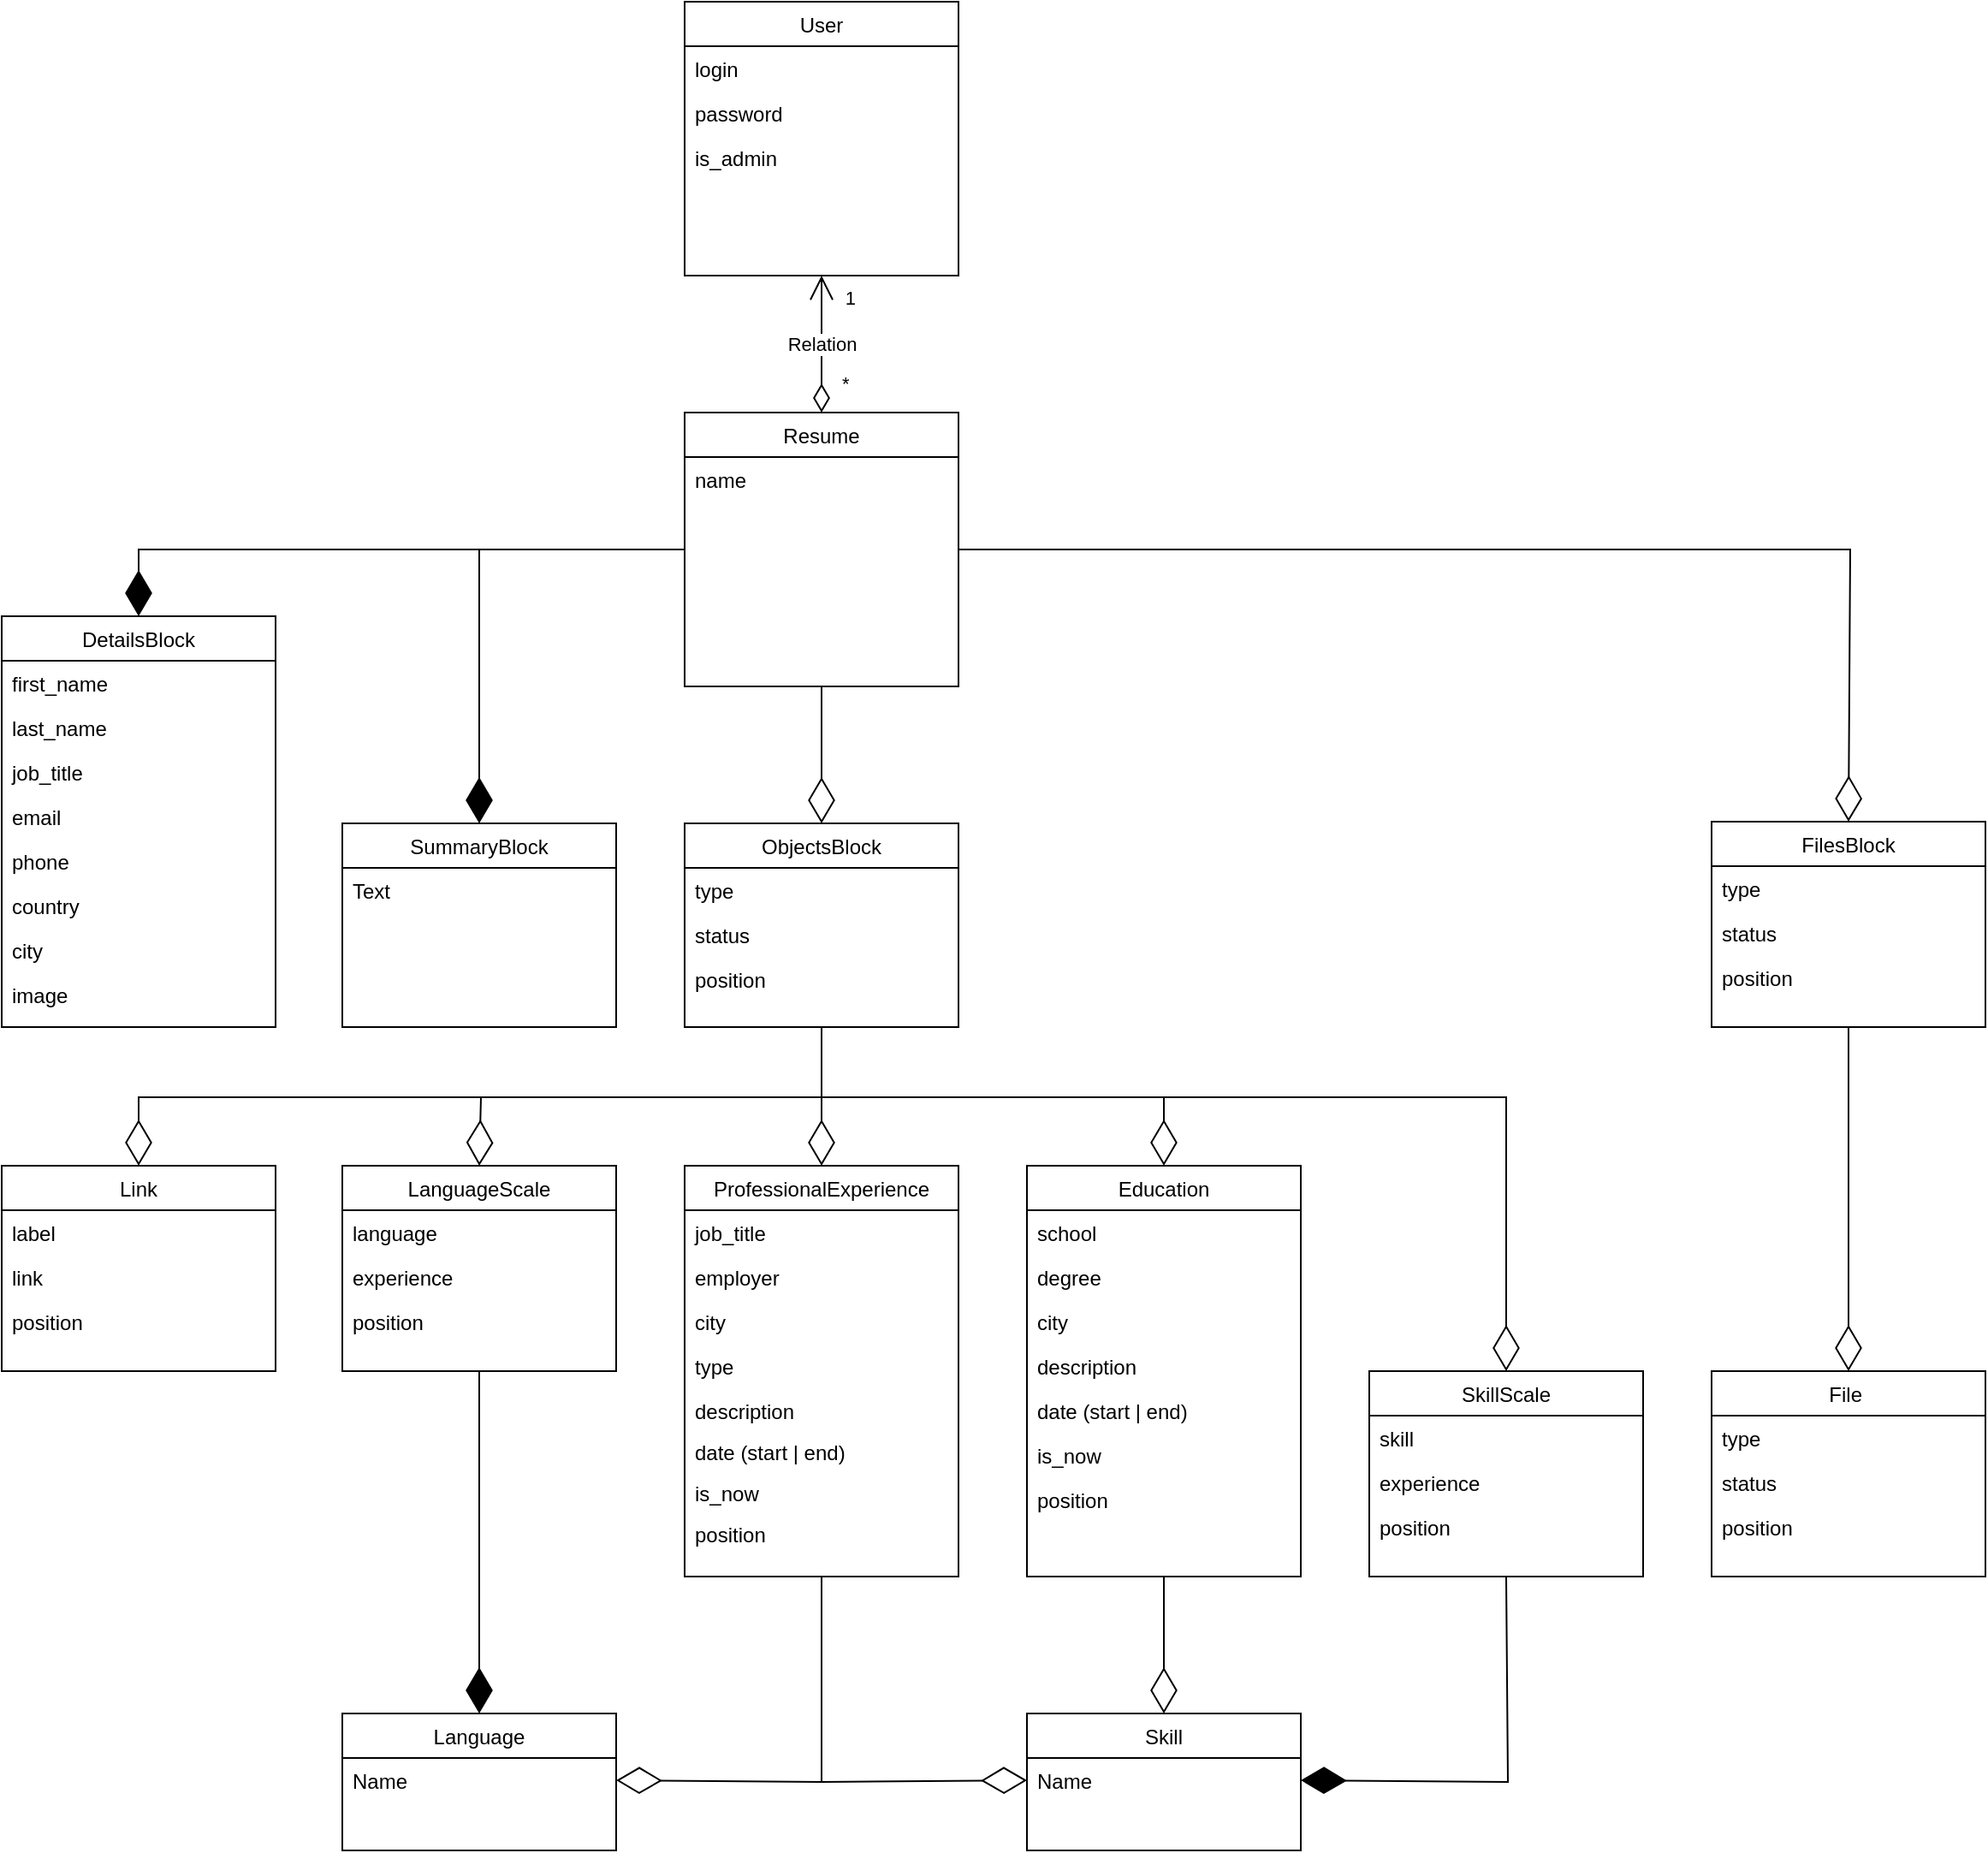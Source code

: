 <mxfile version="25.0.2">
  <diagram id="C5RBs43oDa-KdzZeNtuy" name="Page-1">
    <mxGraphModel dx="2041" dy="1688" grid="1" gridSize="10" guides="1" tooltips="1" connect="1" arrows="1" fold="1" page="1" pageScale="1" pageWidth="827" pageHeight="1169" math="0" shadow="0">
      <root>
        <mxCell id="WIyWlLk6GJQsqaUBKTNV-0" />
        <mxCell id="WIyWlLk6GJQsqaUBKTNV-1" parent="WIyWlLk6GJQsqaUBKTNV-0" />
        <mxCell id="V65fHBaaVteIED3OypRB-6" value="User" style="swimlane;fontStyle=0;align=center;verticalAlign=top;childLayout=stackLayout;horizontal=1;startSize=26;horizontalStack=0;resizeParent=1;resizeLast=0;collapsible=1;marginBottom=0;rounded=0;shadow=0;strokeWidth=1;" parent="WIyWlLk6GJQsqaUBKTNV-1" vertex="1">
          <mxGeometry x="1279" y="40" width="160" height="160" as="geometry">
            <mxRectangle x="550" y="140" width="160" height="26" as="alternateBounds" />
          </mxGeometry>
        </mxCell>
        <mxCell id="V65fHBaaVteIED3OypRB-61" value="login" style="text;align=left;verticalAlign=top;spacingLeft=4;spacingRight=4;overflow=hidden;rotatable=0;points=[[0,0.5],[1,0.5]];portConstraint=eastwest;" parent="V65fHBaaVteIED3OypRB-6" vertex="1">
          <mxGeometry y="26" width="160" height="26" as="geometry" />
        </mxCell>
        <mxCell id="V65fHBaaVteIED3OypRB-60" value="password&#xa;" style="text;align=left;verticalAlign=top;spacingLeft=4;spacingRight=4;overflow=hidden;rotatable=0;points=[[0,0.5],[1,0.5]];portConstraint=eastwest;" parent="V65fHBaaVteIED3OypRB-6" vertex="1">
          <mxGeometry y="52" width="160" height="26" as="geometry" />
        </mxCell>
        <mxCell id="U6FEHs5bo7RZBYcH6yPw-68" value="is_admin" style="text;align=left;verticalAlign=top;spacingLeft=4;spacingRight=4;overflow=hidden;rotatable=0;points=[[0,0.5],[1,0.5]];portConstraint=eastwest;" parent="V65fHBaaVteIED3OypRB-6" vertex="1">
          <mxGeometry y="78" width="160" height="26" as="geometry" />
        </mxCell>
        <mxCell id="V65fHBaaVteIED3OypRB-77" value="Resume" style="swimlane;fontStyle=0;align=center;verticalAlign=top;childLayout=stackLayout;horizontal=1;startSize=26;horizontalStack=0;resizeParent=1;resizeLast=0;collapsible=1;marginBottom=0;rounded=0;shadow=0;strokeWidth=1;" parent="WIyWlLk6GJQsqaUBKTNV-1" vertex="1">
          <mxGeometry x="1279" y="280" width="160" height="160" as="geometry">
            <mxRectangle x="550" y="140" width="160" height="26" as="alternateBounds" />
          </mxGeometry>
        </mxCell>
        <mxCell id="22" value="name" style="text;align=left;verticalAlign=top;spacingLeft=4;spacingRight=4;overflow=hidden;rotatable=0;points=[[0,0.5],[1,0.5]];portConstraint=eastwest;" parent="V65fHBaaVteIED3OypRB-77" vertex="1">
          <mxGeometry y="26" width="160" height="26" as="geometry" />
        </mxCell>
        <mxCell id="-glm21ERxLBGJcdbhRGN-22" value="Language" style="swimlane;fontStyle=0;align=center;verticalAlign=top;childLayout=stackLayout;horizontal=1;startSize=26;horizontalStack=0;resizeParent=1;resizeLast=0;collapsible=1;marginBottom=0;rounded=0;shadow=0;strokeWidth=1;" parent="WIyWlLk6GJQsqaUBKTNV-1" vertex="1">
          <mxGeometry x="1079" y="1040" width="160" height="80" as="geometry">
            <mxRectangle x="550" y="140" width="160" height="26" as="alternateBounds" />
          </mxGeometry>
        </mxCell>
        <mxCell id="-glm21ERxLBGJcdbhRGN-23" value="Name" style="text;align=left;verticalAlign=top;spacingLeft=4;spacingRight=4;overflow=hidden;rotatable=0;points=[[0,0.5],[1,0.5]];portConstraint=eastwest;" parent="-glm21ERxLBGJcdbhRGN-22" vertex="1">
          <mxGeometry y="26" width="160" height="26" as="geometry" />
        </mxCell>
        <mxCell id="bQ8_OdMRhu5xaPLjSpSk-35" value="Skill" style="swimlane;fontStyle=0;align=center;verticalAlign=top;childLayout=stackLayout;horizontal=1;startSize=26;horizontalStack=0;resizeParent=1;resizeLast=0;collapsible=1;marginBottom=0;rounded=0;shadow=0;strokeWidth=1;" parent="WIyWlLk6GJQsqaUBKTNV-1" vertex="1">
          <mxGeometry x="1479" y="1040" width="160" height="80" as="geometry">
            <mxRectangle x="550" y="140" width="160" height="26" as="alternateBounds" />
          </mxGeometry>
        </mxCell>
        <mxCell id="bQ8_OdMRhu5xaPLjSpSk-37" value="Name" style="text;align=left;verticalAlign=top;spacingLeft=4;spacingRight=4;overflow=hidden;rotatable=0;points=[[0,0.5],[1,0.5]];portConstraint=eastwest;" parent="bQ8_OdMRhu5xaPLjSpSk-35" vertex="1">
          <mxGeometry y="26" width="160" height="26" as="geometry" />
        </mxCell>
        <mxCell id="U6FEHs5bo7RZBYcH6yPw-22" value="DetailsBlock" style="swimlane;fontStyle=0;align=center;verticalAlign=top;childLayout=stackLayout;horizontal=1;startSize=26;horizontalStack=0;resizeParent=1;resizeLast=0;collapsible=1;marginBottom=0;rounded=0;shadow=0;strokeWidth=1;" parent="WIyWlLk6GJQsqaUBKTNV-1" vertex="1">
          <mxGeometry x="880" y="399" width="160" height="240" as="geometry">
            <mxRectangle x="550" y="140" width="160" height="26" as="alternateBounds" />
          </mxGeometry>
        </mxCell>
        <mxCell id="U6FEHs5bo7RZBYcH6yPw-24" value="first_name" style="text;align=left;verticalAlign=top;spacingLeft=4;spacingRight=4;overflow=hidden;rotatable=0;points=[[0,0.5],[1,0.5]];portConstraint=eastwest;" parent="U6FEHs5bo7RZBYcH6yPw-22" vertex="1">
          <mxGeometry y="26" width="160" height="26" as="geometry" />
        </mxCell>
        <mxCell id="U6FEHs5bo7RZBYcH6yPw-25" value="last_name" style="text;align=left;verticalAlign=top;spacingLeft=4;spacingRight=4;overflow=hidden;rotatable=0;points=[[0,0.5],[1,0.5]];portConstraint=eastwest;" parent="U6FEHs5bo7RZBYcH6yPw-22" vertex="1">
          <mxGeometry y="52" width="160" height="26" as="geometry" />
        </mxCell>
        <mxCell id="U6FEHs5bo7RZBYcH6yPw-60" value="job_title" style="text;align=left;verticalAlign=top;spacingLeft=4;spacingRight=4;overflow=hidden;rotatable=0;points=[[0,0.5],[1,0.5]];portConstraint=eastwest;" parent="U6FEHs5bo7RZBYcH6yPw-22" vertex="1">
          <mxGeometry y="78" width="160" height="26" as="geometry" />
        </mxCell>
        <mxCell id="U6FEHs5bo7RZBYcH6yPw-27" value="email" style="text;align=left;verticalAlign=top;spacingLeft=4;spacingRight=4;overflow=hidden;rotatable=0;points=[[0,0.5],[1,0.5]];portConstraint=eastwest;" parent="U6FEHs5bo7RZBYcH6yPw-22" vertex="1">
          <mxGeometry y="104" width="160" height="26" as="geometry" />
        </mxCell>
        <mxCell id="U6FEHs5bo7RZBYcH6yPw-28" value="phone" style="text;align=left;verticalAlign=top;spacingLeft=4;spacingRight=4;overflow=hidden;rotatable=0;points=[[0,0.5],[1,0.5]];portConstraint=eastwest;" parent="U6FEHs5bo7RZBYcH6yPw-22" vertex="1">
          <mxGeometry y="130" width="160" height="26" as="geometry" />
        </mxCell>
        <mxCell id="U6FEHs5bo7RZBYcH6yPw-30" value="country" style="text;align=left;verticalAlign=top;spacingLeft=4;spacingRight=4;overflow=hidden;rotatable=0;points=[[0,0.5],[1,0.5]];portConstraint=eastwest;" parent="U6FEHs5bo7RZBYcH6yPw-22" vertex="1">
          <mxGeometry y="156" width="160" height="26" as="geometry" />
        </mxCell>
        <mxCell id="U6FEHs5bo7RZBYcH6yPw-29" value="city" style="text;align=left;verticalAlign=top;spacingLeft=4;spacingRight=4;overflow=hidden;rotatable=0;points=[[0,0.5],[1,0.5]];portConstraint=eastwest;" parent="U6FEHs5bo7RZBYcH6yPw-22" vertex="1">
          <mxGeometry y="182" width="160" height="26" as="geometry" />
        </mxCell>
        <mxCell id="7vSQ0jkNKa4rbxA_Yo0G-56" value="image" style="text;align=left;verticalAlign=top;spacingLeft=4;spacingRight=4;overflow=hidden;rotatable=0;points=[[0,0.5],[1,0.5]];portConstraint=eastwest;rounded=0;shadow=0;html=0;" vertex="1" parent="U6FEHs5bo7RZBYcH6yPw-22">
          <mxGeometry y="208" width="160" height="26" as="geometry" />
        </mxCell>
        <mxCell id="kgUmuc5MdxIJ9H4BEe2N-26" value="Link" style="swimlane;fontStyle=0;align=center;verticalAlign=top;childLayout=stackLayout;horizontal=1;startSize=26;horizontalStack=0;resizeParent=1;resizeLast=0;collapsible=1;marginBottom=0;rounded=0;shadow=0;strokeWidth=1;" parent="WIyWlLk6GJQsqaUBKTNV-1" vertex="1">
          <mxGeometry x="880" y="720" width="160" height="120" as="geometry">
            <mxRectangle x="550" y="140" width="160" height="26" as="alternateBounds" />
          </mxGeometry>
        </mxCell>
        <mxCell id="kgUmuc5MdxIJ9H4BEe2N-30" value="label" style="text;align=left;verticalAlign=top;spacingLeft=4;spacingRight=4;overflow=hidden;rotatable=0;points=[[0,0.5],[1,0.5]];portConstraint=eastwest;rounded=0;shadow=0;html=0;" parent="kgUmuc5MdxIJ9H4BEe2N-26" vertex="1">
          <mxGeometry y="26" width="160" height="26" as="geometry" />
        </mxCell>
        <mxCell id="kgUmuc5MdxIJ9H4BEe2N-31" value="link" style="text;align=left;verticalAlign=top;spacingLeft=4;spacingRight=4;overflow=hidden;rotatable=0;points=[[0,0.5],[1,0.5]];portConstraint=eastwest;rounded=0;shadow=0;html=0;" parent="kgUmuc5MdxIJ9H4BEe2N-26" vertex="1">
          <mxGeometry y="52" width="160" height="26" as="geometry" />
        </mxCell>
        <mxCell id="7vSQ0jkNKa4rbxA_Yo0G-66" value="position" style="text;align=left;verticalAlign=top;spacingLeft=4;spacingRight=4;overflow=hidden;rotatable=0;points=[[0,0.5],[1,0.5]];portConstraint=eastwest;" vertex="1" parent="kgUmuc5MdxIJ9H4BEe2N-26">
          <mxGeometry y="78" width="160" height="24" as="geometry" />
        </mxCell>
        <mxCell id="kgUmuc5MdxIJ9H4BEe2N-41" value="LanguageScale" style="swimlane;fontStyle=0;align=center;verticalAlign=top;childLayout=stackLayout;horizontal=1;startSize=26;horizontalStack=0;resizeParent=1;resizeLast=0;collapsible=1;marginBottom=0;rounded=0;shadow=0;strokeWidth=1;" parent="WIyWlLk6GJQsqaUBKTNV-1" vertex="1">
          <mxGeometry x="1079" y="720" width="160" height="120" as="geometry">
            <mxRectangle x="550" y="140" width="160" height="26" as="alternateBounds" />
          </mxGeometry>
        </mxCell>
        <mxCell id="kgUmuc5MdxIJ9H4BEe2N-42" value="language" style="text;align=left;verticalAlign=top;spacingLeft=4;spacingRight=4;overflow=hidden;rotatable=0;points=[[0,0.5],[1,0.5]];portConstraint=eastwest;" parent="kgUmuc5MdxIJ9H4BEe2N-41" vertex="1">
          <mxGeometry y="26" width="160" height="26" as="geometry" />
        </mxCell>
        <mxCell id="kgUmuc5MdxIJ9H4BEe2N-44" value="experience" style="text;align=left;verticalAlign=top;spacingLeft=4;spacingRight=4;overflow=hidden;rotatable=0;points=[[0,0.5],[1,0.5]];portConstraint=eastwest;" parent="kgUmuc5MdxIJ9H4BEe2N-41" vertex="1">
          <mxGeometry y="52" width="160" height="26" as="geometry" />
        </mxCell>
        <mxCell id="7vSQ0jkNKa4rbxA_Yo0G-67" value="position" style="text;align=left;verticalAlign=top;spacingLeft=4;spacingRight=4;overflow=hidden;rotatable=0;points=[[0,0.5],[1,0.5]];portConstraint=eastwest;" vertex="1" parent="kgUmuc5MdxIJ9H4BEe2N-41">
          <mxGeometry y="78" width="160" height="24" as="geometry" />
        </mxCell>
        <mxCell id="kgUmuc5MdxIJ9H4BEe2N-46" value="SkillScale" style="swimlane;fontStyle=0;align=center;verticalAlign=top;childLayout=stackLayout;horizontal=1;startSize=26;horizontalStack=0;resizeParent=1;resizeLast=0;collapsible=1;marginBottom=0;rounded=0;shadow=0;strokeWidth=1;" parent="WIyWlLk6GJQsqaUBKTNV-1" vertex="1">
          <mxGeometry x="1679" y="840" width="160" height="120" as="geometry">
            <mxRectangle x="550" y="140" width="160" height="26" as="alternateBounds" />
          </mxGeometry>
        </mxCell>
        <mxCell id="kgUmuc5MdxIJ9H4BEe2N-47" value="skill" style="text;align=left;verticalAlign=top;spacingLeft=4;spacingRight=4;overflow=hidden;rotatable=0;points=[[0,0.5],[1,0.5]];portConstraint=eastwest;" parent="kgUmuc5MdxIJ9H4BEe2N-46" vertex="1">
          <mxGeometry y="26" width="160" height="26" as="geometry" />
        </mxCell>
        <mxCell id="kgUmuc5MdxIJ9H4BEe2N-48" value="experience" style="text;align=left;verticalAlign=top;spacingLeft=4;spacingRight=4;overflow=hidden;rotatable=0;points=[[0,0.5],[1,0.5]];portConstraint=eastwest;" parent="kgUmuc5MdxIJ9H4BEe2N-46" vertex="1">
          <mxGeometry y="52" width="160" height="26" as="geometry" />
        </mxCell>
        <mxCell id="7vSQ0jkNKa4rbxA_Yo0G-60" value="position" style="text;align=left;verticalAlign=top;spacingLeft=4;spacingRight=4;overflow=hidden;rotatable=0;points=[[0,0.5],[1,0.5]];portConstraint=eastwest;rounded=0;shadow=0;html=0;" vertex="1" parent="kgUmuc5MdxIJ9H4BEe2N-46">
          <mxGeometry y="78" width="160" height="26" as="geometry" />
        </mxCell>
        <mxCell id="kgUmuc5MdxIJ9H4BEe2N-52" value="Education" style="swimlane;fontStyle=0;align=center;verticalAlign=top;childLayout=stackLayout;horizontal=1;startSize=26;horizontalStack=0;resizeParent=1;resizeLast=0;collapsible=1;marginBottom=0;rounded=0;shadow=0;strokeWidth=1;" parent="WIyWlLk6GJQsqaUBKTNV-1" vertex="1">
          <mxGeometry x="1479" y="720" width="160" height="240" as="geometry">
            <mxRectangle x="550" y="140" width="160" height="26" as="alternateBounds" />
          </mxGeometry>
        </mxCell>
        <mxCell id="bQ8_OdMRhu5xaPLjSpSk-62" value="school" style="text;align=left;verticalAlign=top;spacingLeft=4;spacingRight=4;overflow=hidden;rotatable=0;points=[[0,0.5],[1,0.5]];portConstraint=eastwest;" parent="kgUmuc5MdxIJ9H4BEe2N-52" vertex="1">
          <mxGeometry y="26" width="160" height="26" as="geometry" />
        </mxCell>
        <mxCell id="kgUmuc5MdxIJ9H4BEe2N-71" value="degree" style="text;align=left;verticalAlign=top;spacingLeft=4;spacingRight=4;overflow=hidden;rotatable=0;points=[[0,0.5],[1,0.5]];portConstraint=eastwest;" parent="kgUmuc5MdxIJ9H4BEe2N-52" vertex="1">
          <mxGeometry y="52" width="160" height="26" as="geometry" />
        </mxCell>
        <mxCell id="bQ8_OdMRhu5xaPLjSpSk-67" value="city" style="text;align=left;verticalAlign=top;spacingLeft=4;spacingRight=4;overflow=hidden;rotatable=0;points=[[0,0.5],[1,0.5]];portConstraint=eastwest;" parent="kgUmuc5MdxIJ9H4BEe2N-52" vertex="1">
          <mxGeometry y="78" width="160" height="26" as="geometry" />
        </mxCell>
        <mxCell id="bQ8_OdMRhu5xaPLjSpSk-63" value="description" style="text;align=left;verticalAlign=top;spacingLeft=4;spacingRight=4;overflow=hidden;rotatable=0;points=[[0,0.5],[1,0.5]];portConstraint=eastwest;" parent="kgUmuc5MdxIJ9H4BEe2N-52" vertex="1">
          <mxGeometry y="104" width="160" height="26" as="geometry" />
        </mxCell>
        <mxCell id="bQ8_OdMRhu5xaPLjSpSk-61" value="date (start | end)" style="text;align=left;verticalAlign=top;spacingLeft=4;spacingRight=4;overflow=hidden;rotatable=0;points=[[0,0.5],[1,0.5]];portConstraint=eastwest;" parent="kgUmuc5MdxIJ9H4BEe2N-52" vertex="1">
          <mxGeometry y="130" width="160" height="26" as="geometry" />
        </mxCell>
        <mxCell id="bQ8_OdMRhu5xaPLjSpSk-68" value="is_now" style="text;align=left;verticalAlign=top;spacingLeft=4;spacingRight=4;overflow=hidden;rotatable=0;points=[[0,0.5],[1,0.5]];portConstraint=eastwest;" parent="kgUmuc5MdxIJ9H4BEe2N-52" vertex="1">
          <mxGeometry y="156" width="160" height="26" as="geometry" />
        </mxCell>
        <mxCell id="bQ8_OdMRhu5xaPLjSpSk-69" value="position" style="text;align=left;verticalAlign=top;spacingLeft=4;spacingRight=4;overflow=hidden;rotatable=0;points=[[0,0.5],[1,0.5]];portConstraint=eastwest;" parent="kgUmuc5MdxIJ9H4BEe2N-52" vertex="1">
          <mxGeometry y="182" width="160" height="26" as="geometry" />
        </mxCell>
        <mxCell id="bQ8_OdMRhu5xaPLjSpSk-64" value=" " style="text;align=left;verticalAlign=top;spacingLeft=4;spacingRight=4;overflow=hidden;rotatable=0;points=[[0,0.5],[1,0.5]];portConstraint=eastwest;" parent="kgUmuc5MdxIJ9H4BEe2N-52" vertex="1">
          <mxGeometry y="208" width="160" height="26" as="geometry" />
        </mxCell>
        <mxCell id="kgUmuc5MdxIJ9H4BEe2N-88" value="ProfessionalExperience" style="swimlane;fontStyle=0;align=center;verticalAlign=top;childLayout=stackLayout;horizontal=1;startSize=26;horizontalStack=0;resizeParent=1;resizeLast=0;collapsible=1;marginBottom=0;rounded=0;shadow=0;strokeWidth=1;" parent="WIyWlLk6GJQsqaUBKTNV-1" vertex="1">
          <mxGeometry x="1279" y="720" width="160" height="240" as="geometry">
            <mxRectangle x="550" y="140" width="160" height="26" as="alternateBounds" />
          </mxGeometry>
        </mxCell>
        <mxCell id="kgUmuc5MdxIJ9H4BEe2N-89" value="job_title" style="text;align=left;verticalAlign=top;spacingLeft=4;spacingRight=4;overflow=hidden;rotatable=0;points=[[0,0.5],[1,0.5]];portConstraint=eastwest;" parent="kgUmuc5MdxIJ9H4BEe2N-88" vertex="1">
          <mxGeometry y="26" width="160" height="26" as="geometry" />
        </mxCell>
        <mxCell id="kgUmuc5MdxIJ9H4BEe2N-90" value="employer" style="text;align=left;verticalAlign=top;spacingLeft=4;spacingRight=4;overflow=hidden;rotatable=0;points=[[0,0.5],[1,0.5]];portConstraint=eastwest;" parent="kgUmuc5MdxIJ9H4BEe2N-88" vertex="1">
          <mxGeometry y="52" width="160" height="26" as="geometry" />
        </mxCell>
        <mxCell id="kgUmuc5MdxIJ9H4BEe2N-91" value="city" style="text;align=left;verticalAlign=top;spacingLeft=4;spacingRight=4;overflow=hidden;rotatable=0;points=[[0,0.5],[1,0.5]];portConstraint=eastwest;" parent="kgUmuc5MdxIJ9H4BEe2N-88" vertex="1">
          <mxGeometry y="78" width="160" height="26" as="geometry" />
        </mxCell>
        <mxCell id="kgUmuc5MdxIJ9H4BEe2N-92" value="type" style="text;align=left;verticalAlign=top;spacingLeft=4;spacingRight=4;overflow=hidden;rotatable=0;points=[[0,0.5],[1,0.5]];portConstraint=eastwest;" parent="kgUmuc5MdxIJ9H4BEe2N-88" vertex="1">
          <mxGeometry y="104" width="160" height="26" as="geometry" />
        </mxCell>
        <mxCell id="kgUmuc5MdxIJ9H4BEe2N-93" value="description" style="text;align=left;verticalAlign=top;spacingLeft=4;spacingRight=4;overflow=hidden;rotatable=0;points=[[0,0.5],[1,0.5]];portConstraint=eastwest;" parent="kgUmuc5MdxIJ9H4BEe2N-88" vertex="1">
          <mxGeometry y="130" width="160" height="24" as="geometry" />
        </mxCell>
        <mxCell id="7vSQ0jkNKa4rbxA_Yo0G-61" value="date (start | end)" style="text;align=left;verticalAlign=top;spacingLeft=4;spacingRight=4;overflow=hidden;rotatable=0;points=[[0,0.5],[1,0.5]];portConstraint=eastwest;" vertex="1" parent="kgUmuc5MdxIJ9H4BEe2N-88">
          <mxGeometry y="154" width="160" height="24" as="geometry" />
        </mxCell>
        <mxCell id="7vSQ0jkNKa4rbxA_Yo0G-62" value="is_now" style="text;align=left;verticalAlign=top;spacingLeft=4;spacingRight=4;overflow=hidden;rotatable=0;points=[[0,0.5],[1,0.5]];portConstraint=eastwest;" vertex="1" parent="kgUmuc5MdxIJ9H4BEe2N-88">
          <mxGeometry y="178" width="160" height="24" as="geometry" />
        </mxCell>
        <mxCell id="7vSQ0jkNKa4rbxA_Yo0G-64" value="position" style="text;align=left;verticalAlign=top;spacingLeft=4;spacingRight=4;overflow=hidden;rotatable=0;points=[[0,0.5],[1,0.5]];portConstraint=eastwest;" vertex="1" parent="kgUmuc5MdxIJ9H4BEe2N-88">
          <mxGeometry y="202" width="160" height="24" as="geometry" />
        </mxCell>
        <mxCell id="kgUmuc5MdxIJ9H4BEe2N-105" value="Relation" style="endArrow=open;html=1;endSize=12;startArrow=diamondThin;startSize=14;startFill=0;edgeStyle=orthogonalEdgeStyle;rounded=0;exitX=0.5;exitY=0;exitDx=0;exitDy=0;entryX=0.5;entryY=1;entryDx=0;entryDy=0;" parent="WIyWlLk6GJQsqaUBKTNV-1" source="V65fHBaaVteIED3OypRB-77" target="V65fHBaaVteIED3OypRB-6" edge="1">
          <mxGeometry relative="1" as="geometry">
            <mxPoint x="1419" y="250" as="sourcePoint" />
            <mxPoint x="1579" y="250" as="targetPoint" />
          </mxGeometry>
        </mxCell>
        <mxCell id="kgUmuc5MdxIJ9H4BEe2N-106" value="*" style="edgeLabel;resizable=0;html=1;align=left;verticalAlign=top;" parent="kgUmuc5MdxIJ9H4BEe2N-105" connectable="0" vertex="1">
          <mxGeometry x="-1" relative="1" as="geometry">
            <mxPoint x="10" y="-30" as="offset" />
          </mxGeometry>
        </mxCell>
        <mxCell id="kgUmuc5MdxIJ9H4BEe2N-107" value="1" style="edgeLabel;resizable=0;html=1;align=right;verticalAlign=top;" parent="kgUmuc5MdxIJ9H4BEe2N-105" connectable="0" vertex="1">
          <mxGeometry x="1" relative="1" as="geometry">
            <mxPoint x="20" as="offset" />
          </mxGeometry>
        </mxCell>
        <mxCell id="7vSQ0jkNKa4rbxA_Yo0G-48" value="FilesBlock" style="swimlane;fontStyle=0;align=center;verticalAlign=top;childLayout=stackLayout;horizontal=1;startSize=26;horizontalStack=0;resizeParent=1;resizeLast=0;collapsible=1;marginBottom=0;rounded=0;shadow=0;strokeWidth=1;" vertex="1" parent="WIyWlLk6GJQsqaUBKTNV-1">
          <mxGeometry x="1879" y="519" width="160" height="120" as="geometry">
            <mxRectangle x="550" y="140" width="160" height="26" as="alternateBounds" />
          </mxGeometry>
        </mxCell>
        <mxCell id="7vSQ0jkNKa4rbxA_Yo0G-49" value="type" style="text;align=left;verticalAlign=top;spacingLeft=4;spacingRight=4;overflow=hidden;rotatable=0;points=[[0,0.5],[1,0.5]];portConstraint=eastwest;rounded=0;shadow=0;html=0;" vertex="1" parent="7vSQ0jkNKa4rbxA_Yo0G-48">
          <mxGeometry y="26" width="160" height="26" as="geometry" />
        </mxCell>
        <mxCell id="7vSQ0jkNKa4rbxA_Yo0G-50" value="status" style="text;align=left;verticalAlign=top;spacingLeft=4;spacingRight=4;overflow=hidden;rotatable=0;points=[[0,0.5],[1,0.5]];portConstraint=eastwest;rounded=0;shadow=0;html=0;" vertex="1" parent="7vSQ0jkNKa4rbxA_Yo0G-48">
          <mxGeometry y="52" width="160" height="26" as="geometry" />
        </mxCell>
        <mxCell id="7vSQ0jkNKa4rbxA_Yo0G-51" value="position" style="text;align=left;verticalAlign=top;spacingLeft=4;spacingRight=4;overflow=hidden;rotatable=0;points=[[0,0.5],[1,0.5]];portConstraint=eastwest;rounded=0;shadow=0;html=0;" vertex="1" parent="7vSQ0jkNKa4rbxA_Yo0G-48">
          <mxGeometry y="78" width="160" height="26" as="geometry" />
        </mxCell>
        <mxCell id="7vSQ0jkNKa4rbxA_Yo0G-52" value="File " style="swimlane;fontStyle=0;align=center;verticalAlign=top;childLayout=stackLayout;horizontal=1;startSize=26;horizontalStack=0;resizeParent=1;resizeLast=0;collapsible=1;marginBottom=0;rounded=0;shadow=0;strokeWidth=1;" vertex="1" parent="WIyWlLk6GJQsqaUBKTNV-1">
          <mxGeometry x="1879" y="840" width="160" height="120" as="geometry">
            <mxRectangle x="550" y="140" width="160" height="26" as="alternateBounds" />
          </mxGeometry>
        </mxCell>
        <mxCell id="7vSQ0jkNKa4rbxA_Yo0G-53" value="type" style="text;align=left;verticalAlign=top;spacingLeft=4;spacingRight=4;overflow=hidden;rotatable=0;points=[[0,0.5],[1,0.5]];portConstraint=eastwest;rounded=0;shadow=0;html=0;" vertex="1" parent="7vSQ0jkNKa4rbxA_Yo0G-52">
          <mxGeometry y="26" width="160" height="26" as="geometry" />
        </mxCell>
        <mxCell id="7vSQ0jkNKa4rbxA_Yo0G-54" value="status" style="text;align=left;verticalAlign=top;spacingLeft=4;spacingRight=4;overflow=hidden;rotatable=0;points=[[0,0.5],[1,0.5]];portConstraint=eastwest;rounded=0;shadow=0;html=0;" vertex="1" parent="7vSQ0jkNKa4rbxA_Yo0G-52">
          <mxGeometry y="52" width="160" height="26" as="geometry" />
        </mxCell>
        <mxCell id="7vSQ0jkNKa4rbxA_Yo0G-55" value="position" style="text;align=left;verticalAlign=top;spacingLeft=4;spacingRight=4;overflow=hidden;rotatable=0;points=[[0,0.5],[1,0.5]];portConstraint=eastwest;rounded=0;shadow=0;html=0;" vertex="1" parent="7vSQ0jkNKa4rbxA_Yo0G-52">
          <mxGeometry y="78" width="160" height="26" as="geometry" />
        </mxCell>
        <mxCell id="7vSQ0jkNKa4rbxA_Yo0G-57" value="SummaryBlock" style="swimlane;fontStyle=0;align=center;verticalAlign=top;childLayout=stackLayout;horizontal=1;startSize=26;horizontalStack=0;resizeParent=1;resizeLast=0;collapsible=1;marginBottom=0;rounded=0;shadow=0;strokeWidth=1;" vertex="1" parent="WIyWlLk6GJQsqaUBKTNV-1">
          <mxGeometry x="1079" y="520" width="160" height="119" as="geometry">
            <mxRectangle x="550" y="140" width="160" height="26" as="alternateBounds" />
          </mxGeometry>
        </mxCell>
        <mxCell id="7vSQ0jkNKa4rbxA_Yo0G-58" value="Text" style="text;align=left;verticalAlign=top;spacingLeft=4;spacingRight=4;overflow=hidden;rotatable=0;points=[[0,0.5],[1,0.5]];portConstraint=eastwest;rounded=0;shadow=0;html=0;" vertex="1" parent="7vSQ0jkNKa4rbxA_Yo0G-57">
          <mxGeometry y="26" width="160" height="26" as="geometry" />
        </mxCell>
        <mxCell id="7vSQ0jkNKa4rbxA_Yo0G-43" value="ObjectsBlock" style="swimlane;fontStyle=0;align=center;verticalAlign=top;childLayout=stackLayout;horizontal=1;startSize=26;horizontalStack=0;resizeParent=1;resizeLast=0;collapsible=1;marginBottom=0;rounded=0;shadow=0;strokeWidth=1;" vertex="1" parent="WIyWlLk6GJQsqaUBKTNV-1">
          <mxGeometry x="1279" y="520" width="160" height="119" as="geometry">
            <mxRectangle x="550" y="140" width="160" height="26" as="alternateBounds" />
          </mxGeometry>
        </mxCell>
        <mxCell id="7vSQ0jkNKa4rbxA_Yo0G-44" value="type" style="text;align=left;verticalAlign=top;spacingLeft=4;spacingRight=4;overflow=hidden;rotatable=0;points=[[0,0.5],[1,0.5]];portConstraint=eastwest;rounded=0;shadow=0;html=0;" vertex="1" parent="7vSQ0jkNKa4rbxA_Yo0G-43">
          <mxGeometry y="26" width="160" height="26" as="geometry" />
        </mxCell>
        <mxCell id="7vSQ0jkNKa4rbxA_Yo0G-45" value="status" style="text;align=left;verticalAlign=top;spacingLeft=4;spacingRight=4;overflow=hidden;rotatable=0;points=[[0,0.5],[1,0.5]];portConstraint=eastwest;rounded=0;shadow=0;html=0;" vertex="1" parent="7vSQ0jkNKa4rbxA_Yo0G-43">
          <mxGeometry y="52" width="160" height="26" as="geometry" />
        </mxCell>
        <mxCell id="7vSQ0jkNKa4rbxA_Yo0G-46" value="position" style="text;align=left;verticalAlign=top;spacingLeft=4;spacingRight=4;overflow=hidden;rotatable=0;points=[[0,0.5],[1,0.5]];portConstraint=eastwest;rounded=0;shadow=0;html=0;" vertex="1" parent="7vSQ0jkNKa4rbxA_Yo0G-43">
          <mxGeometry y="78" width="160" height="26" as="geometry" />
        </mxCell>
        <mxCell id="7vSQ0jkNKa4rbxA_Yo0G-84" value="" style="endArrow=diamondThin;endFill=1;endSize=24;html=1;rounded=0;exitX=0;exitY=0.5;exitDx=0;exitDy=0;entryX=0.5;entryY=0;entryDx=0;entryDy=0;" edge="1" parent="WIyWlLk6GJQsqaUBKTNV-1" source="V65fHBaaVteIED3OypRB-77" target="U6FEHs5bo7RZBYcH6yPw-22">
          <mxGeometry width="160" relative="1" as="geometry">
            <mxPoint x="1040" y="310" as="sourcePoint" />
            <mxPoint x="1200" y="320" as="targetPoint" />
            <Array as="points">
              <mxPoint x="960" y="360" />
            </Array>
          </mxGeometry>
        </mxCell>
        <mxCell id="7vSQ0jkNKa4rbxA_Yo0G-85" value="" style="endArrow=diamondThin;endFill=1;endSize=24;html=1;rounded=0;exitX=0;exitY=0.5;exitDx=0;exitDy=0;entryX=0.5;entryY=0;entryDx=0;entryDy=0;" edge="1" parent="WIyWlLk6GJQsqaUBKTNV-1" source="V65fHBaaVteIED3OypRB-77" target="7vSQ0jkNKa4rbxA_Yo0G-57">
          <mxGeometry width="160" relative="1" as="geometry">
            <mxPoint x="1040" y="310" as="sourcePoint" />
            <mxPoint x="1200" y="320" as="targetPoint" />
            <Array as="points">
              <mxPoint x="1159" y="360" />
            </Array>
          </mxGeometry>
        </mxCell>
        <mxCell id="7vSQ0jkNKa4rbxA_Yo0G-86" value="" style="endArrow=diamondThin;endFill=0;endSize=24;html=1;rounded=0;exitX=0.5;exitY=1;exitDx=0;exitDy=0;entryX=0.5;entryY=0;entryDx=0;entryDy=0;" edge="1" parent="WIyWlLk6GJQsqaUBKTNV-1" source="V65fHBaaVteIED3OypRB-77" target="7vSQ0jkNKa4rbxA_Yo0G-43">
          <mxGeometry width="160" relative="1" as="geometry">
            <mxPoint x="1080" y="260" as="sourcePoint" />
            <mxPoint x="1240" y="260" as="targetPoint" />
          </mxGeometry>
        </mxCell>
        <mxCell id="7vSQ0jkNKa4rbxA_Yo0G-87" value="" style="endArrow=diamondThin;endFill=0;endSize=24;html=1;rounded=0;exitX=1;exitY=0.5;exitDx=0;exitDy=0;entryX=0.5;entryY=0;entryDx=0;entryDy=0;" edge="1" parent="WIyWlLk6GJQsqaUBKTNV-1" source="V65fHBaaVteIED3OypRB-77" target="7vSQ0jkNKa4rbxA_Yo0G-48">
          <mxGeometry width="160" relative="1" as="geometry">
            <mxPoint x="1080" y="260" as="sourcePoint" />
            <mxPoint x="1730" y="410" as="targetPoint" />
            <Array as="points">
              <mxPoint x="1960" y="360" />
            </Array>
          </mxGeometry>
        </mxCell>
        <mxCell id="7vSQ0jkNKa4rbxA_Yo0G-90" value="" style="endArrow=diamondThin;endFill=0;endSize=24;html=1;rounded=0;exitX=0.5;exitY=1;exitDx=0;exitDy=0;entryX=0.5;entryY=0;entryDx=0;entryDy=0;" edge="1" parent="WIyWlLk6GJQsqaUBKTNV-1" source="7vSQ0jkNKa4rbxA_Yo0G-48" target="7vSQ0jkNKa4rbxA_Yo0G-52">
          <mxGeometry width="160" relative="1" as="geometry">
            <mxPoint x="1080" y="260" as="sourcePoint" />
            <mxPoint x="1240" y="260" as="targetPoint" />
          </mxGeometry>
        </mxCell>
        <mxCell id="7vSQ0jkNKa4rbxA_Yo0G-91" value="" style="endArrow=diamondThin;endFill=0;endSize=24;html=1;rounded=0;exitX=0.5;exitY=1;exitDx=0;exitDy=0;entryX=0.5;entryY=0;entryDx=0;entryDy=0;" edge="1" parent="WIyWlLk6GJQsqaUBKTNV-1" source="7vSQ0jkNKa4rbxA_Yo0G-43" target="kgUmuc5MdxIJ9H4BEe2N-88">
          <mxGeometry width="160" relative="1" as="geometry">
            <mxPoint x="1080" y="260" as="sourcePoint" />
            <mxPoint x="1240" y="260" as="targetPoint" />
          </mxGeometry>
        </mxCell>
        <mxCell id="7vSQ0jkNKa4rbxA_Yo0G-92" value="" style="endArrow=diamondThin;endFill=0;endSize=24;html=1;rounded=0;exitX=0.5;exitY=1;exitDx=0;exitDy=0;entryX=0.5;entryY=0;entryDx=0;entryDy=0;" edge="1" parent="WIyWlLk6GJQsqaUBKTNV-1" source="7vSQ0jkNKa4rbxA_Yo0G-43" target="kgUmuc5MdxIJ9H4BEe2N-41">
          <mxGeometry width="160" relative="1" as="geometry">
            <mxPoint x="1090" y="270" as="sourcePoint" />
            <mxPoint x="1250" y="270" as="targetPoint" />
            <Array as="points">
              <mxPoint x="1359" y="680" />
              <mxPoint x="1160" y="680" />
            </Array>
          </mxGeometry>
        </mxCell>
        <mxCell id="7vSQ0jkNKa4rbxA_Yo0G-93" value="" style="endArrow=diamondThin;endFill=0;endSize=24;html=1;rounded=0;exitX=0.5;exitY=1;exitDx=0;exitDy=0;entryX=0.5;entryY=0;entryDx=0;entryDy=0;" edge="1" parent="WIyWlLk6GJQsqaUBKTNV-1" source="7vSQ0jkNKa4rbxA_Yo0G-43" target="kgUmuc5MdxIJ9H4BEe2N-26">
          <mxGeometry width="160" relative="1" as="geometry">
            <mxPoint x="1080" y="260" as="sourcePoint" />
            <mxPoint x="1240" y="260" as="targetPoint" />
            <Array as="points">
              <mxPoint x="1359" y="680" />
              <mxPoint x="960" y="680" />
            </Array>
          </mxGeometry>
        </mxCell>
        <mxCell id="7vSQ0jkNKa4rbxA_Yo0G-94" value="" style="endArrow=diamondThin;endFill=0;endSize=24;html=1;rounded=0;exitX=0.5;exitY=1;exitDx=0;exitDy=0;entryX=0.5;entryY=0;entryDx=0;entryDy=0;" edge="1" parent="WIyWlLk6GJQsqaUBKTNV-1" source="7vSQ0jkNKa4rbxA_Yo0G-43" target="kgUmuc5MdxIJ9H4BEe2N-52">
          <mxGeometry width="160" relative="1" as="geometry">
            <mxPoint x="1080" y="260" as="sourcePoint" />
            <mxPoint x="1240" y="260" as="targetPoint" />
            <Array as="points">
              <mxPoint x="1359" y="680" />
              <mxPoint x="1559" y="680" />
            </Array>
          </mxGeometry>
        </mxCell>
        <mxCell id="7vSQ0jkNKa4rbxA_Yo0G-95" value="" style="endArrow=diamondThin;endFill=0;endSize=24;html=1;rounded=0;exitX=0.5;exitY=1;exitDx=0;exitDy=0;entryX=0.5;entryY=0;entryDx=0;entryDy=0;" edge="1" parent="WIyWlLk6GJQsqaUBKTNV-1" source="7vSQ0jkNKa4rbxA_Yo0G-43" target="kgUmuc5MdxIJ9H4BEe2N-46">
          <mxGeometry width="160" relative="1" as="geometry">
            <mxPoint x="1080" y="260" as="sourcePoint" />
            <mxPoint x="1240" y="260" as="targetPoint" />
            <Array as="points">
              <mxPoint x="1359" y="680" />
              <mxPoint x="1759" y="680" />
            </Array>
          </mxGeometry>
        </mxCell>
        <mxCell id="7vSQ0jkNKa4rbxA_Yo0G-96" value="" style="endArrow=diamondThin;endFill=1;endSize=24;html=1;rounded=0;entryX=0.5;entryY=0;entryDx=0;entryDy=0;exitX=0.5;exitY=1;exitDx=0;exitDy=0;" edge="1" parent="WIyWlLk6GJQsqaUBKTNV-1" source="kgUmuc5MdxIJ9H4BEe2N-41" target="-glm21ERxLBGJcdbhRGN-22">
          <mxGeometry width="160" relative="1" as="geometry">
            <mxPoint x="1050" y="910" as="sourcePoint" />
            <mxPoint x="1210" y="920" as="targetPoint" />
          </mxGeometry>
        </mxCell>
        <mxCell id="7vSQ0jkNKa4rbxA_Yo0G-111" value="" style="endArrow=diamondThin;endFill=0;endSize=24;html=1;rounded=0;exitX=0.5;exitY=1;exitDx=0;exitDy=0;entryX=0.5;entryY=0;entryDx=0;entryDy=0;" edge="1" parent="WIyWlLk6GJQsqaUBKTNV-1" source="kgUmuc5MdxIJ9H4BEe2N-52" target="bQ8_OdMRhu5xaPLjSpSk-35">
          <mxGeometry width="160" relative="1" as="geometry">
            <mxPoint x="1570" y="1020" as="sourcePoint" />
            <mxPoint x="1730" y="1020" as="targetPoint" />
          </mxGeometry>
        </mxCell>
        <mxCell id="7vSQ0jkNKa4rbxA_Yo0G-113" value="" style="endArrow=diamondThin;endFill=0;endSize=24;html=1;rounded=0;exitX=0.5;exitY=1;exitDx=0;exitDy=0;entryX=1;entryY=0.5;entryDx=0;entryDy=0;" edge="1" parent="WIyWlLk6GJQsqaUBKTNV-1" source="kgUmuc5MdxIJ9H4BEe2N-88" target="-glm21ERxLBGJcdbhRGN-23">
          <mxGeometry width="160" relative="1" as="geometry">
            <mxPoint x="1339" y="1040" as="sourcePoint" />
            <mxPoint x="1499" y="1040" as="targetPoint" />
            <Array as="points">
              <mxPoint x="1359" y="1080" />
            </Array>
          </mxGeometry>
        </mxCell>
        <mxCell id="7vSQ0jkNKa4rbxA_Yo0G-114" value="" style="endArrow=diamondThin;endFill=0;endSize=24;html=1;rounded=0;exitX=0.5;exitY=1;exitDx=0;exitDy=0;entryX=0;entryY=0.5;entryDx=0;entryDy=0;" edge="1" parent="WIyWlLk6GJQsqaUBKTNV-1" source="kgUmuc5MdxIJ9H4BEe2N-88" target="bQ8_OdMRhu5xaPLjSpSk-37">
          <mxGeometry width="160" relative="1" as="geometry">
            <mxPoint x="1750" y="990" as="sourcePoint" />
            <mxPoint x="1750" y="1070" as="targetPoint" />
            <Array as="points">
              <mxPoint x="1359" y="1080" />
            </Array>
          </mxGeometry>
        </mxCell>
        <mxCell id="7vSQ0jkNKa4rbxA_Yo0G-116" value="" style="endArrow=diamondThin;endFill=1;endSize=24;html=1;rounded=0;entryX=1;entryY=0.5;entryDx=0;entryDy=0;exitX=0.5;exitY=1;exitDx=0;exitDy=0;" edge="1" parent="WIyWlLk6GJQsqaUBKTNV-1" source="kgUmuc5MdxIJ9H4BEe2N-46" target="bQ8_OdMRhu5xaPLjSpSk-37">
          <mxGeometry width="160" relative="1" as="geometry">
            <mxPoint x="1820" y="1000" as="sourcePoint" />
            <mxPoint x="1820" y="1200" as="targetPoint" />
            <Array as="points">
              <mxPoint x="1760" y="1080" />
            </Array>
          </mxGeometry>
        </mxCell>
      </root>
    </mxGraphModel>
  </diagram>
</mxfile>
